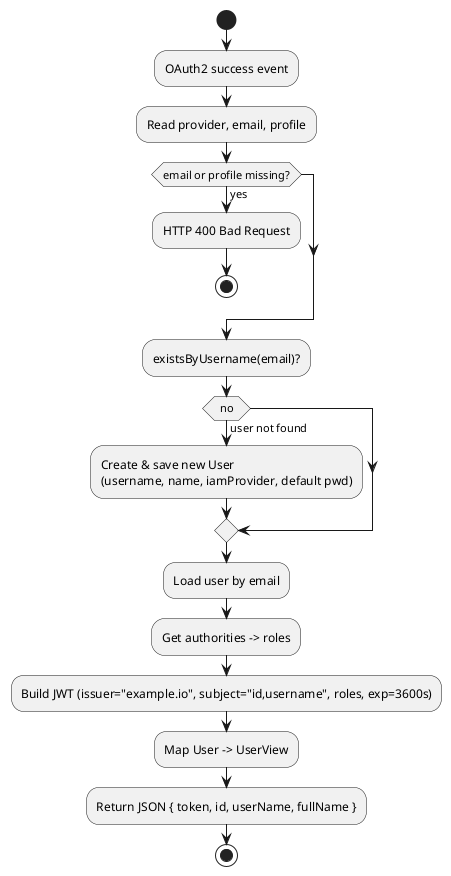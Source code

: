 @startuml
start
:OAuth2 success event;
:Read provider, email, profile;

if (email or profile missing?) then (yes)
  :HTTP 400 Bad Request;
  stop
endif

:existsByUsername(email)?;
if (no) then (user not found)
  :Create & save new User\n(username, name, iamProvider, default pwd);
endif

:Load user by email;
:Get authorities -> roles;
:Build JWT (issuer="example.io", subject="id,username", roles, exp=3600s);
:Map User -> UserView;
:Return JSON { token, id, userName, fullName };
stop
@enduml
